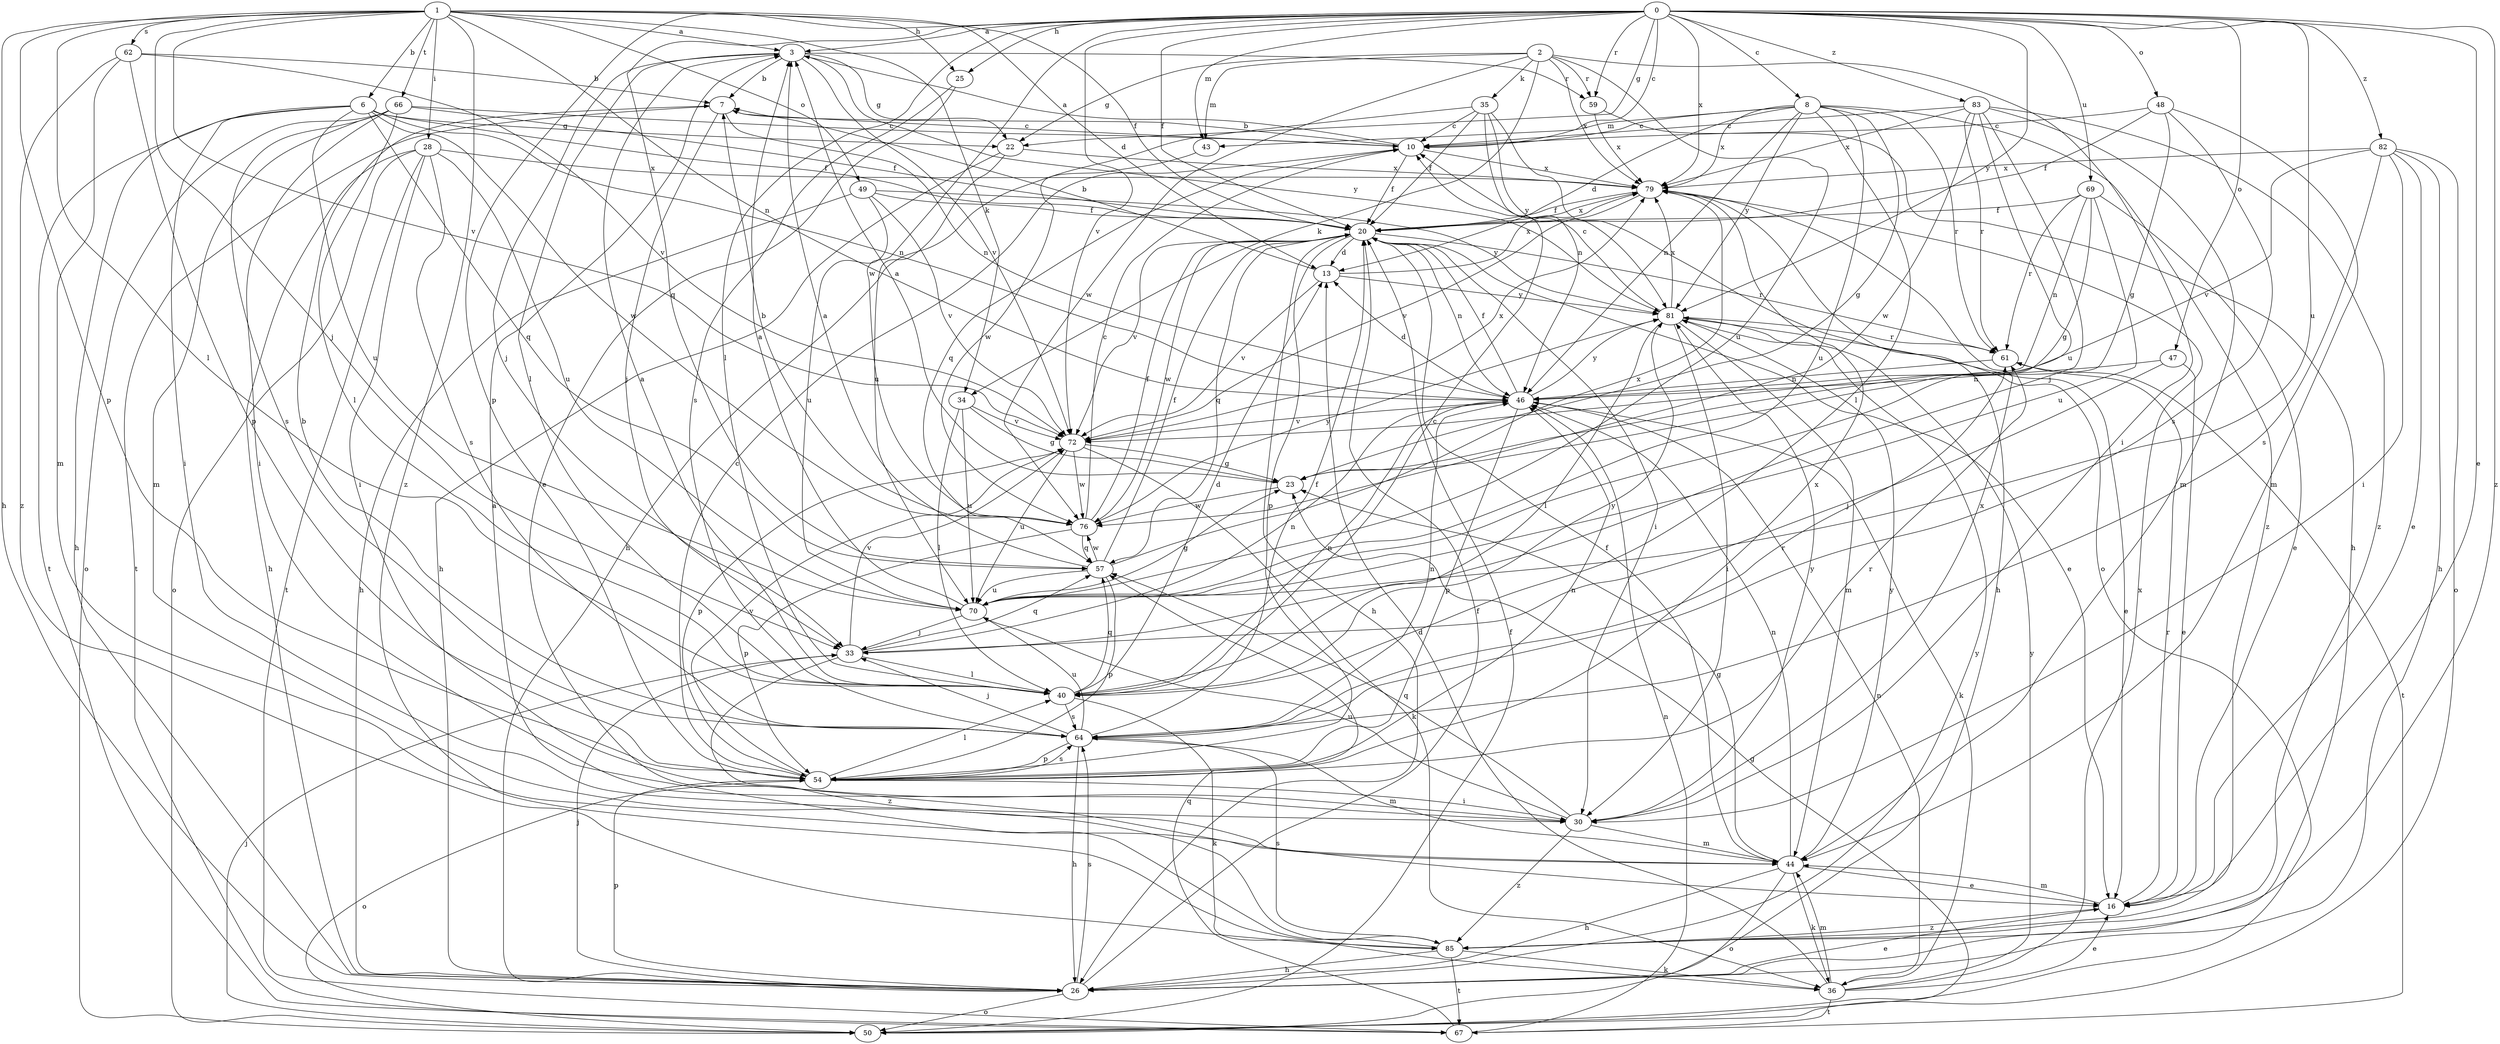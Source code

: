 strict digraph  {
0;
1;
2;
3;
6;
7;
8;
10;
13;
16;
20;
22;
23;
25;
26;
28;
30;
33;
34;
35;
36;
40;
43;
44;
46;
47;
48;
49;
50;
54;
57;
59;
61;
62;
64;
66;
67;
69;
70;
72;
76;
79;
81;
82;
83;
85;
0 -> 3  [label=a];
0 -> 8  [label=c];
0 -> 10  [label=c];
0 -> 16  [label=e];
0 -> 20  [label=f];
0 -> 22  [label=g];
0 -> 25  [label=h];
0 -> 40  [label=l];
0 -> 43  [label=m];
0 -> 47  [label=o];
0 -> 48  [label=o];
0 -> 54  [label=p];
0 -> 57  [label=q];
0 -> 59  [label=r];
0 -> 69  [label=u];
0 -> 70  [label=u];
0 -> 72  [label=v];
0 -> 76  [label=w];
0 -> 79  [label=x];
0 -> 81  [label=y];
0 -> 82  [label=z];
0 -> 83  [label=z];
0 -> 85  [label=z];
1 -> 3  [label=a];
1 -> 6  [label=b];
1 -> 13  [label=d];
1 -> 20  [label=f];
1 -> 25  [label=h];
1 -> 26  [label=h];
1 -> 28  [label=i];
1 -> 33  [label=j];
1 -> 34  [label=k];
1 -> 40  [label=l];
1 -> 46  [label=n];
1 -> 49  [label=o];
1 -> 54  [label=p];
1 -> 62  [label=s];
1 -> 66  [label=t];
1 -> 72  [label=v];
1 -> 85  [label=z];
2 -> 22  [label=g];
2 -> 30  [label=i];
2 -> 34  [label=k];
2 -> 35  [label=k];
2 -> 43  [label=m];
2 -> 59  [label=r];
2 -> 70  [label=u];
2 -> 76  [label=w];
2 -> 79  [label=x];
3 -> 7  [label=b];
3 -> 22  [label=g];
3 -> 33  [label=j];
3 -> 40  [label=l];
3 -> 59  [label=r];
3 -> 72  [label=v];
3 -> 81  [label=y];
6 -> 20  [label=f];
6 -> 22  [label=g];
6 -> 26  [label=h];
6 -> 30  [label=i];
6 -> 46  [label=n];
6 -> 57  [label=q];
6 -> 67  [label=t];
6 -> 70  [label=u];
6 -> 76  [label=w];
7 -> 10  [label=c];
7 -> 33  [label=j];
7 -> 46  [label=n];
7 -> 67  [label=t];
8 -> 10  [label=c];
8 -> 13  [label=d];
8 -> 23  [label=g];
8 -> 40  [label=l];
8 -> 43  [label=m];
8 -> 46  [label=n];
8 -> 61  [label=r];
8 -> 70  [label=u];
8 -> 79  [label=x];
8 -> 81  [label=y];
8 -> 85  [label=z];
10 -> 3  [label=a];
10 -> 7  [label=b];
10 -> 20  [label=f];
10 -> 57  [label=q];
10 -> 79  [label=x];
13 -> 7  [label=b];
13 -> 72  [label=v];
13 -> 79  [label=x];
13 -> 81  [label=y];
16 -> 44  [label=m];
16 -> 61  [label=r];
16 -> 85  [label=z];
20 -> 13  [label=d];
20 -> 16  [label=e];
20 -> 26  [label=h];
20 -> 30  [label=i];
20 -> 46  [label=n];
20 -> 54  [label=p];
20 -> 57  [label=q];
20 -> 61  [label=r];
20 -> 72  [label=v];
20 -> 76  [label=w];
20 -> 79  [label=x];
22 -> 26  [label=h];
22 -> 70  [label=u];
22 -> 79  [label=x];
23 -> 3  [label=a];
23 -> 76  [label=w];
25 -> 16  [label=e];
25 -> 64  [label=s];
26 -> 16  [label=e];
26 -> 20  [label=f];
26 -> 33  [label=j];
26 -> 50  [label=o];
26 -> 54  [label=p];
26 -> 64  [label=s];
26 -> 81  [label=y];
28 -> 26  [label=h];
28 -> 30  [label=i];
28 -> 50  [label=o];
28 -> 64  [label=s];
28 -> 67  [label=t];
28 -> 70  [label=u];
28 -> 79  [label=x];
30 -> 44  [label=m];
30 -> 57  [label=q];
30 -> 70  [label=u];
30 -> 79  [label=x];
30 -> 81  [label=y];
30 -> 85  [label=z];
33 -> 40  [label=l];
33 -> 46  [label=n];
33 -> 57  [label=q];
33 -> 72  [label=v];
33 -> 85  [label=z];
34 -> 23  [label=g];
34 -> 40  [label=l];
34 -> 70  [label=u];
34 -> 72  [label=v];
35 -> 10  [label=c];
35 -> 20  [label=f];
35 -> 26  [label=h];
35 -> 46  [label=n];
35 -> 50  [label=o];
35 -> 81  [label=y];
36 -> 13  [label=d];
36 -> 16  [label=e];
36 -> 44  [label=m];
36 -> 46  [label=n];
36 -> 67  [label=t];
36 -> 79  [label=x];
36 -> 81  [label=y];
40 -> 3  [label=a];
40 -> 10  [label=c];
40 -> 13  [label=d];
40 -> 36  [label=k];
40 -> 46  [label=n];
40 -> 57  [label=q];
40 -> 64  [label=s];
40 -> 81  [label=y];
43 -> 76  [label=w];
44 -> 16  [label=e];
44 -> 20  [label=f];
44 -> 23  [label=g];
44 -> 26  [label=h];
44 -> 36  [label=k];
44 -> 46  [label=n];
44 -> 50  [label=o];
44 -> 81  [label=y];
46 -> 13  [label=d];
46 -> 20  [label=f];
46 -> 36  [label=k];
46 -> 54  [label=p];
46 -> 72  [label=v];
46 -> 81  [label=y];
47 -> 16  [label=e];
47 -> 33  [label=j];
47 -> 46  [label=n];
48 -> 10  [label=c];
48 -> 20  [label=f];
48 -> 23  [label=g];
48 -> 44  [label=m];
48 -> 64  [label=s];
49 -> 20  [label=f];
49 -> 26  [label=h];
49 -> 70  [label=u];
49 -> 72  [label=v];
49 -> 81  [label=y];
50 -> 20  [label=f];
50 -> 23  [label=g];
50 -> 33  [label=j];
54 -> 10  [label=c];
54 -> 30  [label=i];
54 -> 40  [label=l];
54 -> 46  [label=n];
54 -> 50  [label=o];
54 -> 61  [label=r];
54 -> 64  [label=s];
54 -> 72  [label=v];
54 -> 79  [label=x];
57 -> 3  [label=a];
57 -> 20  [label=f];
57 -> 54  [label=p];
57 -> 70  [label=u];
57 -> 76  [label=w];
57 -> 79  [label=x];
59 -> 26  [label=h];
59 -> 79  [label=x];
61 -> 46  [label=n];
61 -> 67  [label=t];
62 -> 7  [label=b];
62 -> 44  [label=m];
62 -> 54  [label=p];
62 -> 72  [label=v];
62 -> 85  [label=z];
64 -> 7  [label=b];
64 -> 20  [label=f];
64 -> 26  [label=h];
64 -> 33  [label=j];
64 -> 44  [label=m];
64 -> 46  [label=n];
64 -> 54  [label=p];
64 -> 61  [label=r];
64 -> 70  [label=u];
66 -> 10  [label=c];
66 -> 20  [label=f];
66 -> 30  [label=i];
66 -> 40  [label=l];
66 -> 44  [label=m];
66 -> 50  [label=o];
66 -> 64  [label=s];
67 -> 46  [label=n];
67 -> 57  [label=q];
69 -> 16  [label=e];
69 -> 20  [label=f];
69 -> 23  [label=g];
69 -> 46  [label=n];
69 -> 61  [label=r];
69 -> 70  [label=u];
70 -> 3  [label=a];
70 -> 23  [label=g];
70 -> 33  [label=j];
72 -> 23  [label=g];
72 -> 36  [label=k];
72 -> 54  [label=p];
72 -> 70  [label=u];
72 -> 76  [label=w];
72 -> 79  [label=x];
76 -> 7  [label=b];
76 -> 10  [label=c];
76 -> 20  [label=f];
76 -> 54  [label=p];
76 -> 57  [label=q];
76 -> 81  [label=y];
79 -> 20  [label=f];
79 -> 26  [label=h];
79 -> 72  [label=v];
81 -> 10  [label=c];
81 -> 16  [label=e];
81 -> 30  [label=i];
81 -> 40  [label=l];
81 -> 44  [label=m];
81 -> 61  [label=r];
81 -> 79  [label=x];
82 -> 16  [label=e];
82 -> 26  [label=h];
82 -> 30  [label=i];
82 -> 50  [label=o];
82 -> 64  [label=s];
82 -> 72  [label=v];
82 -> 79  [label=x];
83 -> 10  [label=c];
83 -> 33  [label=j];
83 -> 44  [label=m];
83 -> 61  [label=r];
83 -> 70  [label=u];
83 -> 76  [label=w];
83 -> 79  [label=x];
83 -> 85  [label=z];
85 -> 3  [label=a];
85 -> 26  [label=h];
85 -> 36  [label=k];
85 -> 64  [label=s];
85 -> 67  [label=t];
}

